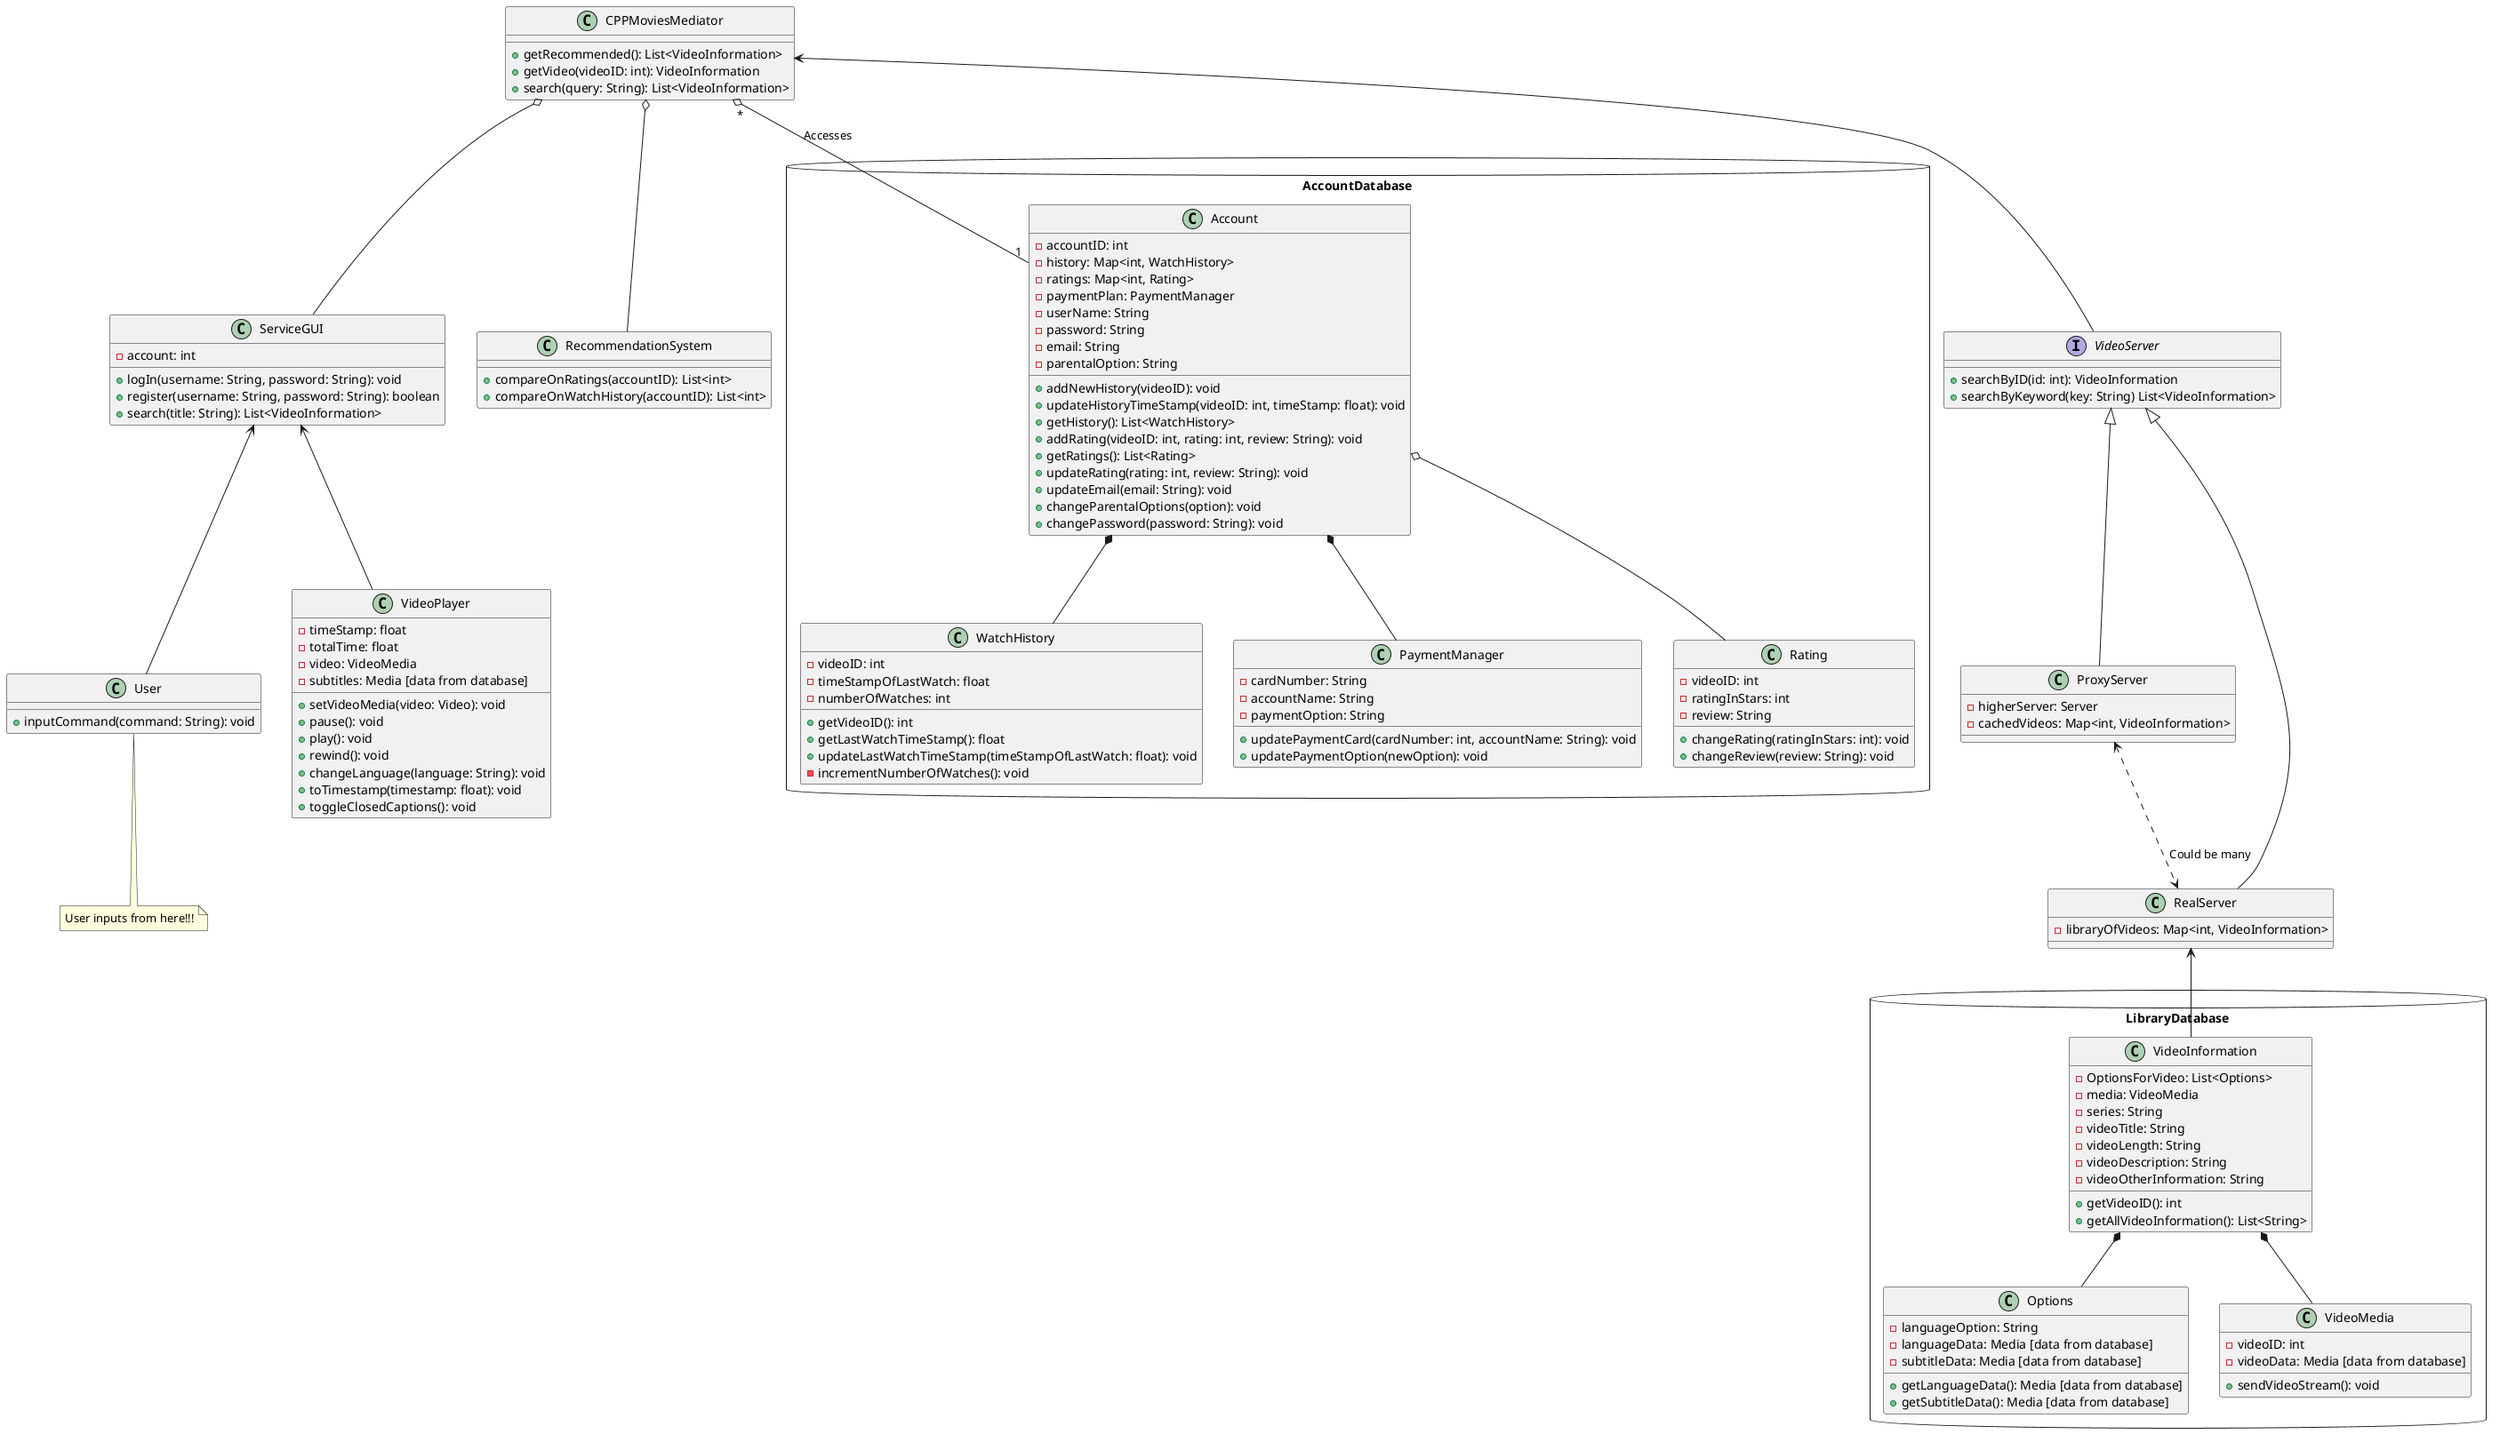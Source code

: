 @startuml
'https://plantuml.com/class-diagram

class User {
+ inputCommand(command: String): void
}


package AccountDatabase <<Database>> {
class WatchHistory
{
- videoID: int
- timeStampOfLastWatch: float
- numberOfWatches: int

+ getVideoID(): int
+ getLastWatchTimeStamp(): float
+ updateLastWatchTimeStamp(timeStampOfLastWatch: float): void
- incrementNumberOfWatches(): void
}
class PaymentManager
{
- cardNumber: String
- accountName: String
- paymentOption: String

+ updatePaymentCard(cardNumber: int, accountName: String): void
+ updatePaymentOption(newOption): void
}
class Account
{
- accountID: int
- history: Map<int, WatchHistory>
- ratings: Map<int, Rating>
- paymentPlan: PaymentManager
- userName: String
- password: String
- email: String
- parentalOption: String

+ addNewHistory(videoID): void
+ updateHistoryTimeStamp(videoID: int, timeStamp: float): void
+ getHistory(): List<WatchHistory>
+ addRating(videoID: int, rating: int, review: String): void
+ getRatings(): List<Rating>
+ updateRating(rating: int, review: String): void
+ updateEmail(email: String): void
+ changeParentalOptions(option): void
+ changePassword(password: String): void
}

class Rating
{
- videoID: int
- ratingInStars: int
- review: String

+ changeRating(ratingInStars: int): void
+ changeReview(review: String): void
}

Account *-- PaymentManager
Account *-- WatchHistory
Account o-- Rating
}


class ServiceGUI
{
- account: int

+ logIn(username: String, password: String): void
+ register(username: String, password: String): boolean
+ search(title: String): List<VideoInformation>
}
ServiceGUI <-- User

class VideoPlayer
{
- timeStamp: float
- totalTime: float
- video: VideoMedia
- subtitles: Media [data from database]
+ setVideoMedia(video: Video): void
+ pause(): void
+ play(): void
+ rewind(): void
+ changeLanguage(language: String): void
+ toTimestamp(timestamp: float): void
+ toggleClosedCaptions(): void
}
ServiceGUI <-- VideoPlayer

class RecommendationSystem
{
+ compareOnRatings(accountID): List<int>
+ compareOnWatchHistory(accountID): List<int>

}

class CPPMoviesMediator
{
+getRecommended(): List<VideoInformation>
+getVideo(videoID: int): VideoInformation
+search(query: String): List<VideoInformation>
}
CPPMoviesMediator o-- RecommendationSystem
CPPMoviesMediator o-- ServiceGUI
CPPMoviesMediator"*" o-- "1"Account: Accesses


package LibraryDatabase <<Database>> {
class VideoInformation
{
- OptionsForVideo: List<Options>
- media: VideoMedia
- series: String
- videoTitle: String
- videoLength: String
- videoDescription: String
- videoOtherInformation: String

+ getVideoID(): int
+ getAllVideoInformation(): List<String>
}

class Options
{
- languageOption: String
- languageData: Media [data from database]
- subtitleData: Media [data from database]

+ getLanguageData(): Media [data from database]
+ getSubtitleData(): Media [data from database]
}
class VideoMedia
{
- videoID: int
- videoData: Media [data from database]

+ sendVideoStream(): void
}

VideoInformation *-- Options
VideoInformation *-- VideoMedia
}

interface VideoServer {
+ searchByID(id: int): VideoInformation
+ searchByKeyword(key: String) List<VideoInformation>
}

class RealServer
{
- libraryOfVideos: Map<int, VideoInformation>
}
class ProxyServer
{
- higherServer: Server
- cachedVideos: Map<int, VideoInformation>
}

CPPMoviesMediator <-- VideoServer
VideoServer <|-- ProxyServer
VideoServer <|-- RealServer
ProxyServer <..> RealServer: " Could be many"

RealServer <-- VideoInformation

note bottom of User
    User inputs from here!!!
end note

@enduml
